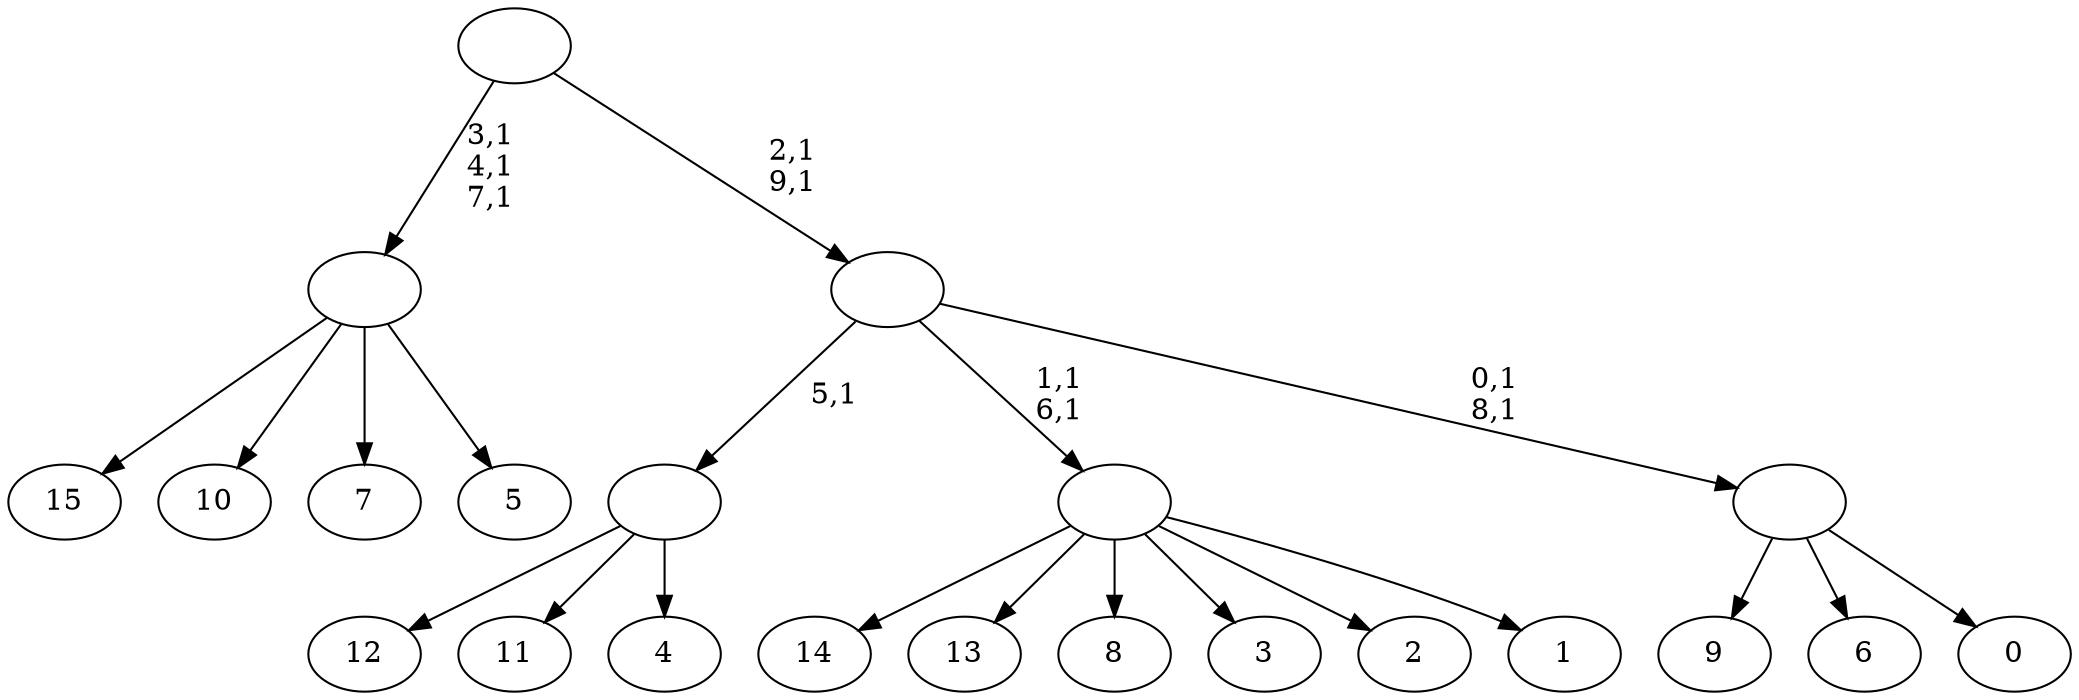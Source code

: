 digraph T {
	26 [label="15"]
	25 [label="14"]
	24 [label="13"]
	23 [label="12"]
	22 [label="11"]
	21 [label="10"]
	20 [label="9"]
	19 [label="8"]
	18 [label="7"]
	17 [label="6"]
	16 [label="5"]
	15 [label=""]
	12 [label="4"]
	11 [label=""]
	10 [label="3"]
	9 [label="2"]
	8 [label="1"]
	7 [label=""]
	5 [label="0"]
	4 [label=""]
	2 [label=""]
	0 [label=""]
	15 -> 26 [label=""]
	15 -> 21 [label=""]
	15 -> 18 [label=""]
	15 -> 16 [label=""]
	11 -> 23 [label=""]
	11 -> 22 [label=""]
	11 -> 12 [label=""]
	7 -> 25 [label=""]
	7 -> 24 [label=""]
	7 -> 19 [label=""]
	7 -> 10 [label=""]
	7 -> 9 [label=""]
	7 -> 8 [label=""]
	4 -> 20 [label=""]
	4 -> 17 [label=""]
	4 -> 5 [label=""]
	2 -> 4 [label="0,1\n8,1"]
	2 -> 7 [label="1,1\n6,1"]
	2 -> 11 [label="5,1"]
	0 -> 2 [label="2,1\n9,1"]
	0 -> 15 [label="3,1\n4,1\n7,1"]
}
